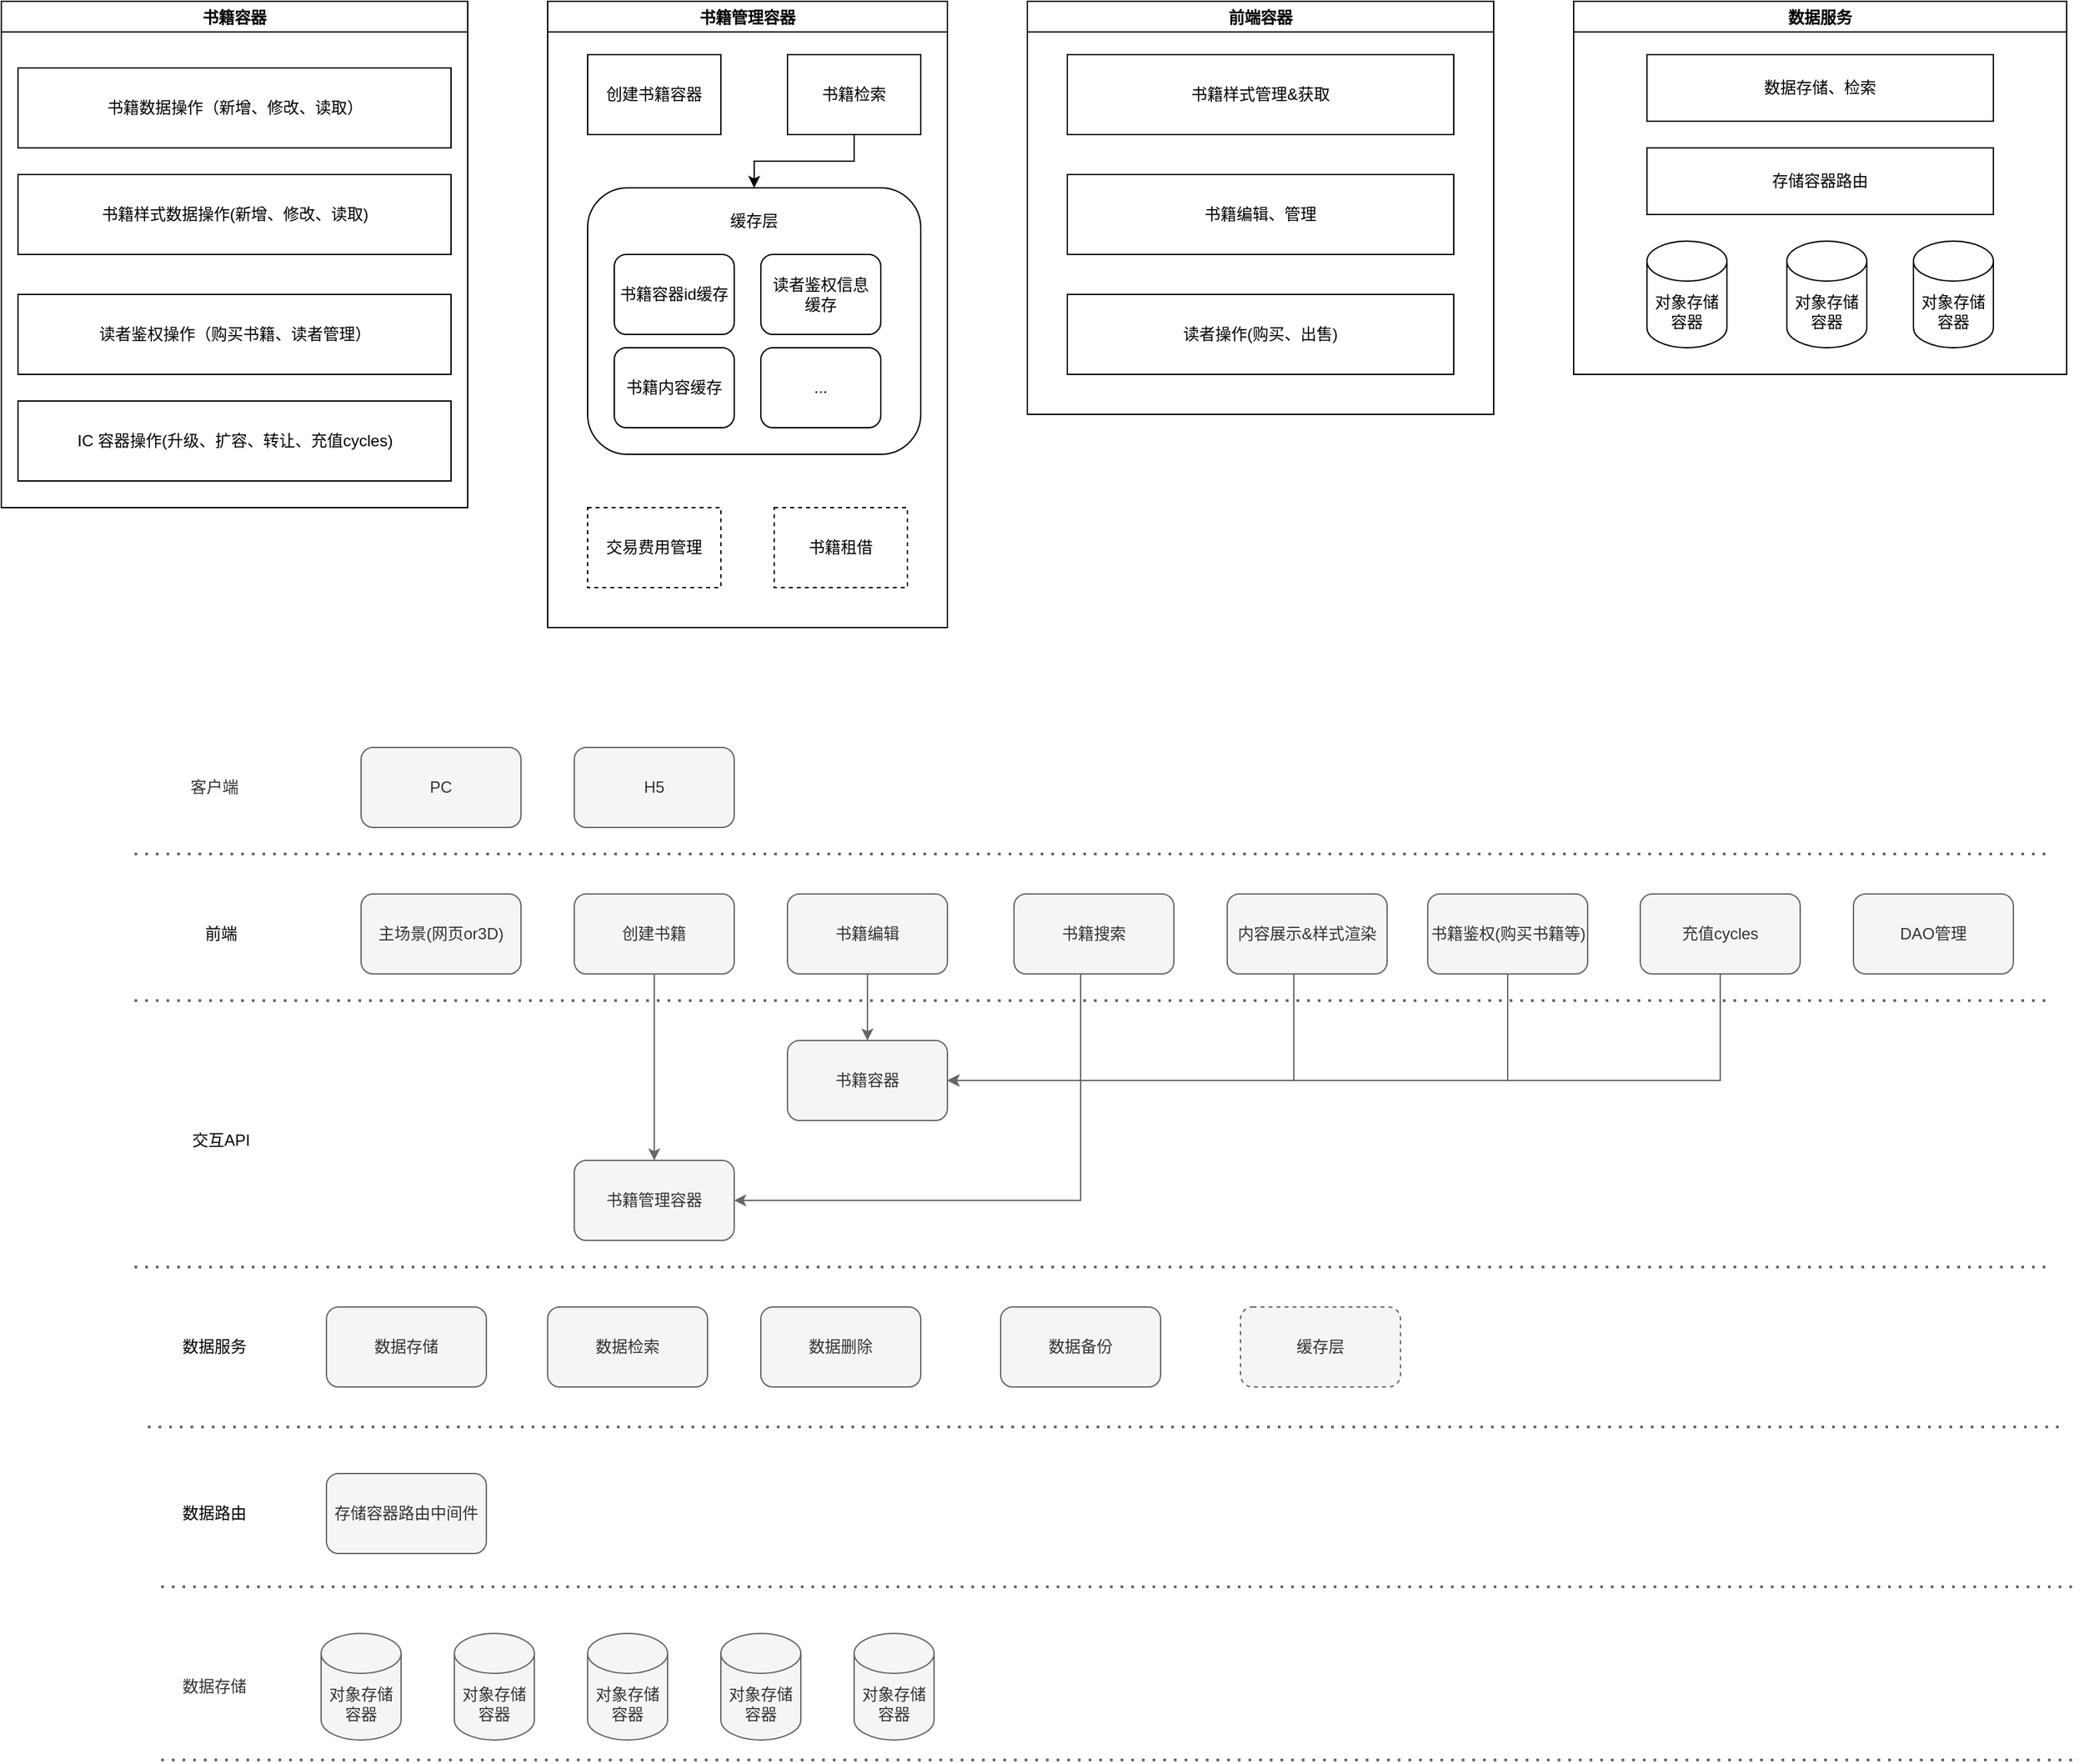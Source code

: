 <mxfile version="16.5.1" type="device"><diagram id="9_zMjjdarytppuzcAixM" name="第 1 页"><mxGraphModel dx="1422" dy="857" grid="1" gridSize="10" guides="1" tooltips="1" connect="1" arrows="1" fold="1" page="1" pageScale="1" pageWidth="827" pageHeight="1169" math="0" shadow="0"><root><mxCell id="0"/><mxCell id="1" parent="0"/><mxCell id="cX60hWXle6e93r6_pRHd-5" value="书籍容器" style="swimlane;" parent="1" vertex="1"><mxGeometry x="50" y="40" width="350" height="380" as="geometry"/></mxCell><mxCell id="cX60hWXle6e93r6_pRHd-6" value="书籍数据操作（新增、修改、读取）" style="whiteSpace=wrap;html=1;" parent="cX60hWXle6e93r6_pRHd-5" vertex="1"><mxGeometry x="12.5" y="50" width="325" height="60" as="geometry"/></mxCell><mxCell id="cX60hWXle6e93r6_pRHd-10" value="读者鉴权操作（购买书籍、读者管理）" style="whiteSpace=wrap;html=1;" parent="cX60hWXle6e93r6_pRHd-5" vertex="1"><mxGeometry x="12.5" y="220" width="325" height="60" as="geometry"/></mxCell><mxCell id="cX60hWXle6e93r6_pRHd-11" value="书籍样式数据操作(新增、修改、读取)" style="whiteSpace=wrap;html=1;" parent="cX60hWXle6e93r6_pRHd-5" vertex="1"><mxGeometry x="12.5" y="130" width="325" height="60" as="geometry"/></mxCell><mxCell id="cX60hWXle6e93r6_pRHd-12" value="IC 容器操作(升级、扩容、转让、充值cycles)" style="whiteSpace=wrap;html=1;" parent="cX60hWXle6e93r6_pRHd-5" vertex="1"><mxGeometry x="12.5" y="300" width="325" height="60" as="geometry"/></mxCell><mxCell id="cX60hWXle6e93r6_pRHd-13" value="前端容器" style="swimlane;" parent="1" vertex="1"><mxGeometry x="820" y="40" width="350" height="310" as="geometry"/></mxCell><mxCell id="cX60hWXle6e93r6_pRHd-14" value="书籍样式管理&amp;amp;获取" style="whiteSpace=wrap;html=1;" parent="cX60hWXle6e93r6_pRHd-13" vertex="1"><mxGeometry x="30" y="40" width="290" height="60" as="geometry"/></mxCell><mxCell id="cX60hWXle6e93r6_pRHd-23" value="书籍编辑、管理" style="whiteSpace=wrap;html=1;" parent="cX60hWXle6e93r6_pRHd-13" vertex="1"><mxGeometry x="30" y="130" width="290" height="60" as="geometry"/></mxCell><mxCell id="cX60hWXle6e93r6_pRHd-24" value="读者操作(购买、出售)" style="whiteSpace=wrap;html=1;" parent="cX60hWXle6e93r6_pRHd-13" vertex="1"><mxGeometry x="30" y="220" width="290" height="60" as="geometry"/></mxCell><mxCell id="cX60hWXle6e93r6_pRHd-28" value="书籍管理容器" style="swimlane;" parent="1" vertex="1"><mxGeometry x="460" y="40" width="300" height="470" as="geometry"/></mxCell><mxCell id="cX60hWXle6e93r6_pRHd-29" value="创建书籍容器" style="whiteSpace=wrap;html=1;" parent="cX60hWXle6e93r6_pRHd-28" vertex="1"><mxGeometry x="30" y="40" width="100" height="60" as="geometry"/></mxCell><mxCell id="cX60hWXle6e93r6_pRHd-32" value="" style="edgeStyle=orthogonalEdgeStyle;rounded=0;orthogonalLoop=1;jettySize=auto;html=1;" parent="cX60hWXle6e93r6_pRHd-28" source="cX60hWXle6e93r6_pRHd-30" target="cX60hWXle6e93r6_pRHd-31" edge="1"><mxGeometry relative="1" as="geometry"/></mxCell><mxCell id="cX60hWXle6e93r6_pRHd-30" value="书籍检索" style="whiteSpace=wrap;html=1;" parent="cX60hWXle6e93r6_pRHd-28" vertex="1"><mxGeometry x="180" y="40" width="100" height="60" as="geometry"/></mxCell><mxCell id="cX60hWXle6e93r6_pRHd-31" value="" style="rounded=1;whiteSpace=wrap;html=1;" parent="cX60hWXle6e93r6_pRHd-28" vertex="1"><mxGeometry x="30" y="140" width="250" height="200" as="geometry"/></mxCell><mxCell id="cX60hWXle6e93r6_pRHd-35" value="缓存层" style="text;html=1;strokeColor=none;fillColor=none;align=center;verticalAlign=middle;whiteSpace=wrap;rounded=0;" parent="cX60hWXle6e93r6_pRHd-28" vertex="1"><mxGeometry x="125" y="150" width="60" height="30" as="geometry"/></mxCell><mxCell id="cX60hWXle6e93r6_pRHd-36" value="书籍容器id缓存" style="rounded=1;whiteSpace=wrap;html=1;" parent="cX60hWXle6e93r6_pRHd-28" vertex="1"><mxGeometry x="50" y="190" width="90" height="60" as="geometry"/></mxCell><mxCell id="cX60hWXle6e93r6_pRHd-37" value="读者鉴权信息&lt;br&gt;缓存" style="rounded=1;whiteSpace=wrap;html=1;" parent="cX60hWXle6e93r6_pRHd-28" vertex="1"><mxGeometry x="160" y="190" width="90" height="60" as="geometry"/></mxCell><mxCell id="cX60hWXle6e93r6_pRHd-38" value="书籍内容缓存" style="rounded=1;whiteSpace=wrap;html=1;" parent="cX60hWXle6e93r6_pRHd-28" vertex="1"><mxGeometry x="50" y="260" width="90" height="60" as="geometry"/></mxCell><mxCell id="cX60hWXle6e93r6_pRHd-39" value="..." style="rounded=1;whiteSpace=wrap;html=1;" parent="cX60hWXle6e93r6_pRHd-28" vertex="1"><mxGeometry x="160" y="260" width="90" height="60" as="geometry"/></mxCell><mxCell id="cX60hWXle6e93r6_pRHd-131" value="交易费用管理" style="whiteSpace=wrap;html=1;dashed=1;" parent="cX60hWXle6e93r6_pRHd-28" vertex="1"><mxGeometry x="30" y="380" width="100" height="60" as="geometry"/></mxCell><mxCell id="cX60hWXle6e93r6_pRHd-133" value="书籍租借" style="whiteSpace=wrap;html=1;dashed=1;" parent="cX60hWXle6e93r6_pRHd-28" vertex="1"><mxGeometry x="170" y="380" width="100" height="60" as="geometry"/></mxCell><mxCell id="cX60hWXle6e93r6_pRHd-49" value="" style="group" parent="1" vertex="1" connectable="0"><mxGeometry x="1230" y="40" width="370" height="280" as="geometry"/></mxCell><mxCell id="cX60hWXle6e93r6_pRHd-48" value="数据服务" style="swimlane;" parent="cX60hWXle6e93r6_pRHd-49" vertex="1"><mxGeometry width="370" height="280" as="geometry"/></mxCell><mxCell id="cX60hWXle6e93r6_pRHd-46" value="对象存储容器" style="shape=cylinder3;whiteSpace=wrap;html=1;boundedLbl=1;backgroundOutline=1;size=15;" parent="cX60hWXle6e93r6_pRHd-48" vertex="1"><mxGeometry x="160" y="180" width="60" height="80" as="geometry"/></mxCell><mxCell id="cX60hWXle6e93r6_pRHd-43" value="数据存储、检索" style="whiteSpace=wrap;html=1;" parent="cX60hWXle6e93r6_pRHd-48" vertex="1"><mxGeometry x="55" y="40" width="260" height="50" as="geometry"/></mxCell><mxCell id="cX60hWXle6e93r6_pRHd-128" value="存储容器路由" style="whiteSpace=wrap;html=1;" parent="cX60hWXle6e93r6_pRHd-48" vertex="1"><mxGeometry x="55" y="110" width="260" height="50" as="geometry"/></mxCell><mxCell id="cX60hWXle6e93r6_pRHd-45" value="对象存储容器" style="shape=cylinder3;whiteSpace=wrap;html=1;boundedLbl=1;backgroundOutline=1;size=15;" parent="cX60hWXle6e93r6_pRHd-48" vertex="1"><mxGeometry x="55" y="180" width="60" height="80" as="geometry"/></mxCell><mxCell id="cX60hWXle6e93r6_pRHd-47" value="对象存储容器" style="shape=cylinder3;whiteSpace=wrap;html=1;boundedLbl=1;backgroundOutline=1;size=15;" parent="cX60hWXle6e93r6_pRHd-48" vertex="1"><mxGeometry x="255" y="180" width="60" height="80" as="geometry"/></mxCell><mxCell id="cX60hWXle6e93r6_pRHd-58" value="" style="endArrow=none;dashed=1;html=1;dashPattern=1 3;strokeWidth=2;rounded=0;fillColor=#f5f5f5;strokeColor=#666666;" parent="1" edge="1"><mxGeometry width="50" height="50" relative="1" as="geometry"><mxPoint x="150" y="680" as="sourcePoint"/><mxPoint x="1590" y="680" as="targetPoint"/></mxGeometry></mxCell><mxCell id="cX60hWXle6e93r6_pRHd-59" value="客户端" style="text;html=1;align=center;verticalAlign=middle;whiteSpace=wrap;rounded=0;fillColor=none;fontColor=#333333;strokeColor=none;" parent="1" vertex="1"><mxGeometry x="180" y="615" width="60" height="30" as="geometry"/></mxCell><mxCell id="cX60hWXle6e93r6_pRHd-60" value="PC" style="rounded=1;whiteSpace=wrap;html=1;fillColor=#f5f5f5;fontColor=#333333;strokeColor=#666666;" parent="1" vertex="1"><mxGeometry x="320" y="600" width="120" height="60" as="geometry"/></mxCell><mxCell id="cX60hWXle6e93r6_pRHd-61" value="H5" style="rounded=1;whiteSpace=wrap;html=1;fillColor=#f5f5f5;fontColor=#333333;strokeColor=#666666;" parent="1" vertex="1"><mxGeometry x="480" y="600" width="120" height="60" as="geometry"/></mxCell><mxCell id="cX60hWXle6e93r6_pRHd-63" value="" style="endArrow=none;dashed=1;html=1;dashPattern=1 3;strokeWidth=2;rounded=0;fillColor=#f5f5f5;strokeColor=#666666;" parent="1" edge="1"><mxGeometry width="50" height="50" relative="1" as="geometry"><mxPoint x="150" y="790" as="sourcePoint"/><mxPoint x="1590" y="790" as="targetPoint"/></mxGeometry></mxCell><mxCell id="cX60hWXle6e93r6_pRHd-64" value="主场景(网页or3D)" style="rounded=1;whiteSpace=wrap;html=1;fillColor=#f5f5f5;fontColor=#333333;strokeColor=#666666;" parent="1" vertex="1"><mxGeometry x="320" y="710" width="120" height="60" as="geometry"/></mxCell><mxCell id="cX60hWXle6e93r6_pRHd-80" value="" style="edgeStyle=orthogonalEdgeStyle;rounded=0;orthogonalLoop=1;jettySize=auto;html=1;fillColor=#f5f5f5;strokeColor=#666666;" parent="1" source="cX60hWXle6e93r6_pRHd-66" target="cX60hWXle6e93r6_pRHd-74" edge="1"><mxGeometry relative="1" as="geometry"/></mxCell><mxCell id="cX60hWXle6e93r6_pRHd-66" value="创建书籍" style="rounded=1;whiteSpace=wrap;html=1;fillColor=#f5f5f5;fontColor=#333333;strokeColor=#666666;" parent="1" vertex="1"><mxGeometry x="480" y="710" width="120" height="60" as="geometry"/></mxCell><mxCell id="cX60hWXle6e93r6_pRHd-92" value="" style="edgeStyle=orthogonalEdgeStyle;rounded=0;orthogonalLoop=1;jettySize=auto;html=1;entryX=1;entryY=0.5;entryDx=0;entryDy=0;fillColor=#f5f5f5;strokeColor=#666666;" parent="1" source="cX60hWXle6e93r6_pRHd-67" target="cX60hWXle6e93r6_pRHd-74" edge="1"><mxGeometry relative="1" as="geometry"><mxPoint x="860" y="910" as="targetPoint"/><Array as="points"><mxPoint x="860" y="940"/></Array></mxGeometry></mxCell><mxCell id="cX60hWXle6e93r6_pRHd-67" value="书籍搜索" style="rounded=1;whiteSpace=wrap;html=1;fillColor=#f5f5f5;fontColor=#333333;strokeColor=#666666;" parent="1" vertex="1"><mxGeometry x="810" y="710" width="120" height="60" as="geometry"/></mxCell><mxCell id="cX60hWXle6e93r6_pRHd-82" value="" style="edgeStyle=orthogonalEdgeStyle;rounded=0;orthogonalLoop=1;jettySize=auto;html=1;fillColor=#f5f5f5;strokeColor=#666666;" parent="1" source="cX60hWXle6e93r6_pRHd-68" target="cX60hWXle6e93r6_pRHd-81" edge="1"><mxGeometry relative="1" as="geometry"/></mxCell><mxCell id="cX60hWXle6e93r6_pRHd-68" value="书籍编辑" style="rounded=1;whiteSpace=wrap;html=1;fillColor=#f5f5f5;fontColor=#333333;strokeColor=#666666;" parent="1" vertex="1"><mxGeometry x="640" y="710" width="120" height="60" as="geometry"/></mxCell><mxCell id="cX60hWXle6e93r6_pRHd-85" value="" style="edgeStyle=orthogonalEdgeStyle;rounded=0;orthogonalLoop=1;jettySize=auto;html=1;entryX=1;entryY=0.5;entryDx=0;entryDy=0;fillColor=#f5f5f5;strokeColor=#666666;" parent="1" source="cX60hWXle6e93r6_pRHd-69" target="cX60hWXle6e93r6_pRHd-81" edge="1"><mxGeometry relative="1" as="geometry"><mxPoint x="1020" y="850" as="targetPoint"/><Array as="points"><mxPoint x="1020" y="850"/></Array></mxGeometry></mxCell><mxCell id="cX60hWXle6e93r6_pRHd-69" value="内容展示&amp;amp;样式渲染" style="rounded=1;whiteSpace=wrap;html=1;fillColor=#f5f5f5;fontColor=#333333;strokeColor=#666666;" parent="1" vertex="1"><mxGeometry x="970" y="710" width="120" height="60" as="geometry"/></mxCell><mxCell id="cX60hWXle6e93r6_pRHd-87" value="" style="edgeStyle=orthogonalEdgeStyle;rounded=0;orthogonalLoop=1;jettySize=auto;html=1;entryX=1;entryY=0.5;entryDx=0;entryDy=0;fillColor=#f5f5f5;strokeColor=#666666;" parent="1" source="cX60hWXle6e93r6_pRHd-70" target="cX60hWXle6e93r6_pRHd-81" edge="1"><mxGeometry relative="1" as="geometry"><mxPoint x="1180.5" y="850" as="targetPoint"/><Array as="points"><mxPoint x="1181" y="850"/></Array></mxGeometry></mxCell><mxCell id="cX60hWXle6e93r6_pRHd-70" value="书籍鉴权(购买书籍等)" style="rounded=1;whiteSpace=wrap;html=1;fillColor=#f5f5f5;fontColor=#333333;strokeColor=#666666;" parent="1" vertex="1"><mxGeometry x="1120.5" y="710" width="120" height="60" as="geometry"/></mxCell><mxCell id="cX60hWXle6e93r6_pRHd-90" value="" style="edgeStyle=orthogonalEdgeStyle;rounded=0;orthogonalLoop=1;jettySize=auto;html=1;entryX=1;entryY=0.5;entryDx=0;entryDy=0;fillColor=#f5f5f5;strokeColor=#666666;" parent="1" source="cX60hWXle6e93r6_pRHd-71" target="cX60hWXle6e93r6_pRHd-81" edge="1"><mxGeometry relative="1" as="geometry"><mxPoint x="1340" y="850" as="targetPoint"/><Array as="points"><mxPoint x="1340" y="850"/></Array></mxGeometry></mxCell><mxCell id="cX60hWXle6e93r6_pRHd-71" value="充值cycles" style="rounded=1;whiteSpace=wrap;html=1;fillColor=#f5f5f5;fontColor=#333333;strokeColor=#666666;" parent="1" vertex="1"><mxGeometry x="1280" y="710" width="120" height="60" as="geometry"/></mxCell><mxCell id="cX60hWXle6e93r6_pRHd-72" value="" style="endArrow=none;dashed=1;html=1;dashPattern=1 3;strokeWidth=2;rounded=0;fillColor=#f5f5f5;strokeColor=#666666;" parent="1" edge="1"><mxGeometry width="50" height="50" relative="1" as="geometry"><mxPoint x="150" y="990" as="sourcePoint"/><mxPoint x="1590" y="990" as="targetPoint"/></mxGeometry></mxCell><mxCell id="cX60hWXle6e93r6_pRHd-74" value="书籍管理容器" style="rounded=1;whiteSpace=wrap;html=1;fillColor=#f5f5f5;fontColor=#333333;strokeColor=#666666;" parent="1" vertex="1"><mxGeometry x="480" y="910" width="120" height="60" as="geometry"/></mxCell><mxCell id="cX60hWXle6e93r6_pRHd-81" value="书籍容器" style="rounded=1;whiteSpace=wrap;html=1;fillColor=#f5f5f5;fontColor=#333333;strokeColor=#666666;" parent="1" vertex="1"><mxGeometry x="640" y="820" width="120" height="60" as="geometry"/></mxCell><mxCell id="cX60hWXle6e93r6_pRHd-88" value="DAO管理" style="rounded=1;whiteSpace=wrap;html=1;fillColor=#f5f5f5;fontColor=#333333;strokeColor=#666666;" parent="1" vertex="1"><mxGeometry x="1440" y="710" width="120" height="60" as="geometry"/></mxCell><mxCell id="cX60hWXle6e93r6_pRHd-93" value="" style="endArrow=none;dashed=1;html=1;dashPattern=1 3;strokeWidth=2;rounded=0;fillColor=#f5f5f5;strokeColor=#666666;" parent="1" edge="1"><mxGeometry width="50" height="50" relative="1" as="geometry"><mxPoint x="160" y="1110" as="sourcePoint"/><mxPoint x="1600" y="1110" as="targetPoint"/></mxGeometry></mxCell><mxCell id="cX60hWXle6e93r6_pRHd-95" value="数据存储" style="rounded=1;whiteSpace=wrap;html=1;fillColor=#f5f5f5;fontColor=#333333;strokeColor=#666666;" parent="1" vertex="1"><mxGeometry x="294" y="1020" width="120" height="60" as="geometry"/></mxCell><mxCell id="cX60hWXle6e93r6_pRHd-96" value="数据检索" style="rounded=1;whiteSpace=wrap;html=1;fillColor=#f5f5f5;fontColor=#333333;strokeColor=#666666;" parent="1" vertex="1"><mxGeometry x="460" y="1020" width="120" height="60" as="geometry"/></mxCell><mxCell id="cX60hWXle6e93r6_pRHd-97" value="存储容器路由中间件" style="rounded=1;whiteSpace=wrap;html=1;fillColor=#f5f5f5;fontColor=#333333;strokeColor=#666666;" parent="1" vertex="1"><mxGeometry x="294" y="1145" width="120" height="60" as="geometry"/></mxCell><mxCell id="cX60hWXle6e93r6_pRHd-101" value="" style="endArrow=none;dashed=1;html=1;dashPattern=1 3;strokeWidth=2;rounded=0;fillColor=#f5f5f5;strokeColor=#666666;" parent="1" edge="1"><mxGeometry width="50" height="50" relative="1" as="geometry"><mxPoint x="170" y="1230" as="sourcePoint"/><mxPoint x="1610" y="1230" as="targetPoint"/></mxGeometry></mxCell><mxCell id="cX60hWXle6e93r6_pRHd-107" value="" style="endArrow=none;dashed=1;html=1;dashPattern=1 3;strokeWidth=2;rounded=0;fillColor=#f5f5f5;strokeColor=#666666;" parent="1" edge="1"><mxGeometry width="50" height="50" relative="1" as="geometry"><mxPoint x="170" y="1360" as="sourcePoint"/><mxPoint x="1610" y="1360" as="targetPoint"/></mxGeometry></mxCell><mxCell id="cX60hWXle6e93r6_pRHd-108" value="数据存储" style="text;html=1;align=center;verticalAlign=middle;whiteSpace=wrap;rounded=0;fillColor=none;fontColor=#333333;strokeColor=none;" parent="1" vertex="1"><mxGeometry x="175" y="1290" width="70" height="30" as="geometry"/></mxCell><mxCell id="cX60hWXle6e93r6_pRHd-109" value="对象存储容器" style="shape=cylinder3;whiteSpace=wrap;html=1;boundedLbl=1;backgroundOutline=1;size=15;fillColor=#f5f5f5;fontColor=#333333;strokeColor=#666666;" parent="1" vertex="1"><mxGeometry x="490" y="1265" width="60" height="80" as="geometry"/></mxCell><mxCell id="cX60hWXle6e93r6_pRHd-110" value="对象存储容器" style="shape=cylinder3;whiteSpace=wrap;html=1;boundedLbl=1;backgroundOutline=1;size=15;fillColor=#f5f5f5;fontColor=#333333;strokeColor=#666666;" parent="1" vertex="1"><mxGeometry x="590" y="1265" width="60" height="80" as="geometry"/></mxCell><mxCell id="cX60hWXle6e93r6_pRHd-111" value="对象存储容器" style="shape=cylinder3;whiteSpace=wrap;html=1;boundedLbl=1;backgroundOutline=1;size=15;fillColor=#f5f5f5;fontColor=#333333;strokeColor=#666666;" parent="1" vertex="1"><mxGeometry x="690" y="1265" width="60" height="80" as="geometry"/></mxCell><mxCell id="cX60hWXle6e93r6_pRHd-112" value="对象存储容器" style="shape=cylinder3;whiteSpace=wrap;html=1;boundedLbl=1;backgroundOutline=1;size=15;fillColor=#f5f5f5;fontColor=#333333;strokeColor=#666666;" parent="1" vertex="1"><mxGeometry x="290" y="1265" width="60" height="80" as="geometry"/></mxCell><mxCell id="cX60hWXle6e93r6_pRHd-113" value="对象存储容器" style="shape=cylinder3;whiteSpace=wrap;html=1;boundedLbl=1;backgroundOutline=1;size=15;fillColor=#f5f5f5;fontColor=#333333;strokeColor=#666666;" parent="1" vertex="1"><mxGeometry x="390" y="1265" width="60" height="80" as="geometry"/></mxCell><mxCell id="cX60hWXle6e93r6_pRHd-114" value="数据删除" style="rounded=1;whiteSpace=wrap;html=1;fillColor=#f5f5f5;fontColor=#333333;strokeColor=#666666;" parent="1" vertex="1"><mxGeometry x="620" y="1020" width="120" height="60" as="geometry"/></mxCell><mxCell id="cX60hWXle6e93r6_pRHd-115" value="缓存层" style="rounded=1;whiteSpace=wrap;html=1;dashed=1;fillColor=#f5f5f5;fontColor=#333333;strokeColor=#666666;" parent="1" vertex="1"><mxGeometry x="980" y="1020" width="120" height="60" as="geometry"/></mxCell><mxCell id="cX60hWXle6e93r6_pRHd-123" value="前端" style="text;html=1;strokeColor=none;fillColor=none;align=center;verticalAlign=middle;whiteSpace=wrap;rounded=0;labelBackgroundColor=none;labelBorderColor=none;" parent="1" vertex="1"><mxGeometry x="185" y="725" width="60" height="30" as="geometry"/></mxCell><mxCell id="cX60hWXle6e93r6_pRHd-124" value="交互API" style="text;html=1;strokeColor=none;fillColor=none;align=center;verticalAlign=middle;whiteSpace=wrap;rounded=0;labelBackgroundColor=none;labelBorderColor=none;" parent="1" vertex="1"><mxGeometry x="185" y="880" width="60" height="30" as="geometry"/></mxCell><mxCell id="cX60hWXle6e93r6_pRHd-125" value="数据服务" style="text;html=1;strokeColor=none;fillColor=none;align=center;verticalAlign=middle;whiteSpace=wrap;rounded=0;labelBackgroundColor=none;labelBorderColor=none;" parent="1" vertex="1"><mxGeometry x="180" y="1035" width="60" height="30" as="geometry"/></mxCell><mxCell id="cX60hWXle6e93r6_pRHd-126" value="数据路由" style="text;html=1;strokeColor=none;fillColor=none;align=center;verticalAlign=middle;whiteSpace=wrap;rounded=0;labelBackgroundColor=none;labelBorderColor=none;" parent="1" vertex="1"><mxGeometry x="180" y="1160" width="60" height="30" as="geometry"/></mxCell><mxCell id="cX60hWXle6e93r6_pRHd-127" value="数据备份" style="rounded=1;whiteSpace=wrap;html=1;fillColor=#f5f5f5;fontColor=#333333;strokeColor=#666666;" parent="1" vertex="1"><mxGeometry x="800" y="1020" width="120" height="60" as="geometry"/></mxCell></root></mxGraphModel></diagram></mxfile>